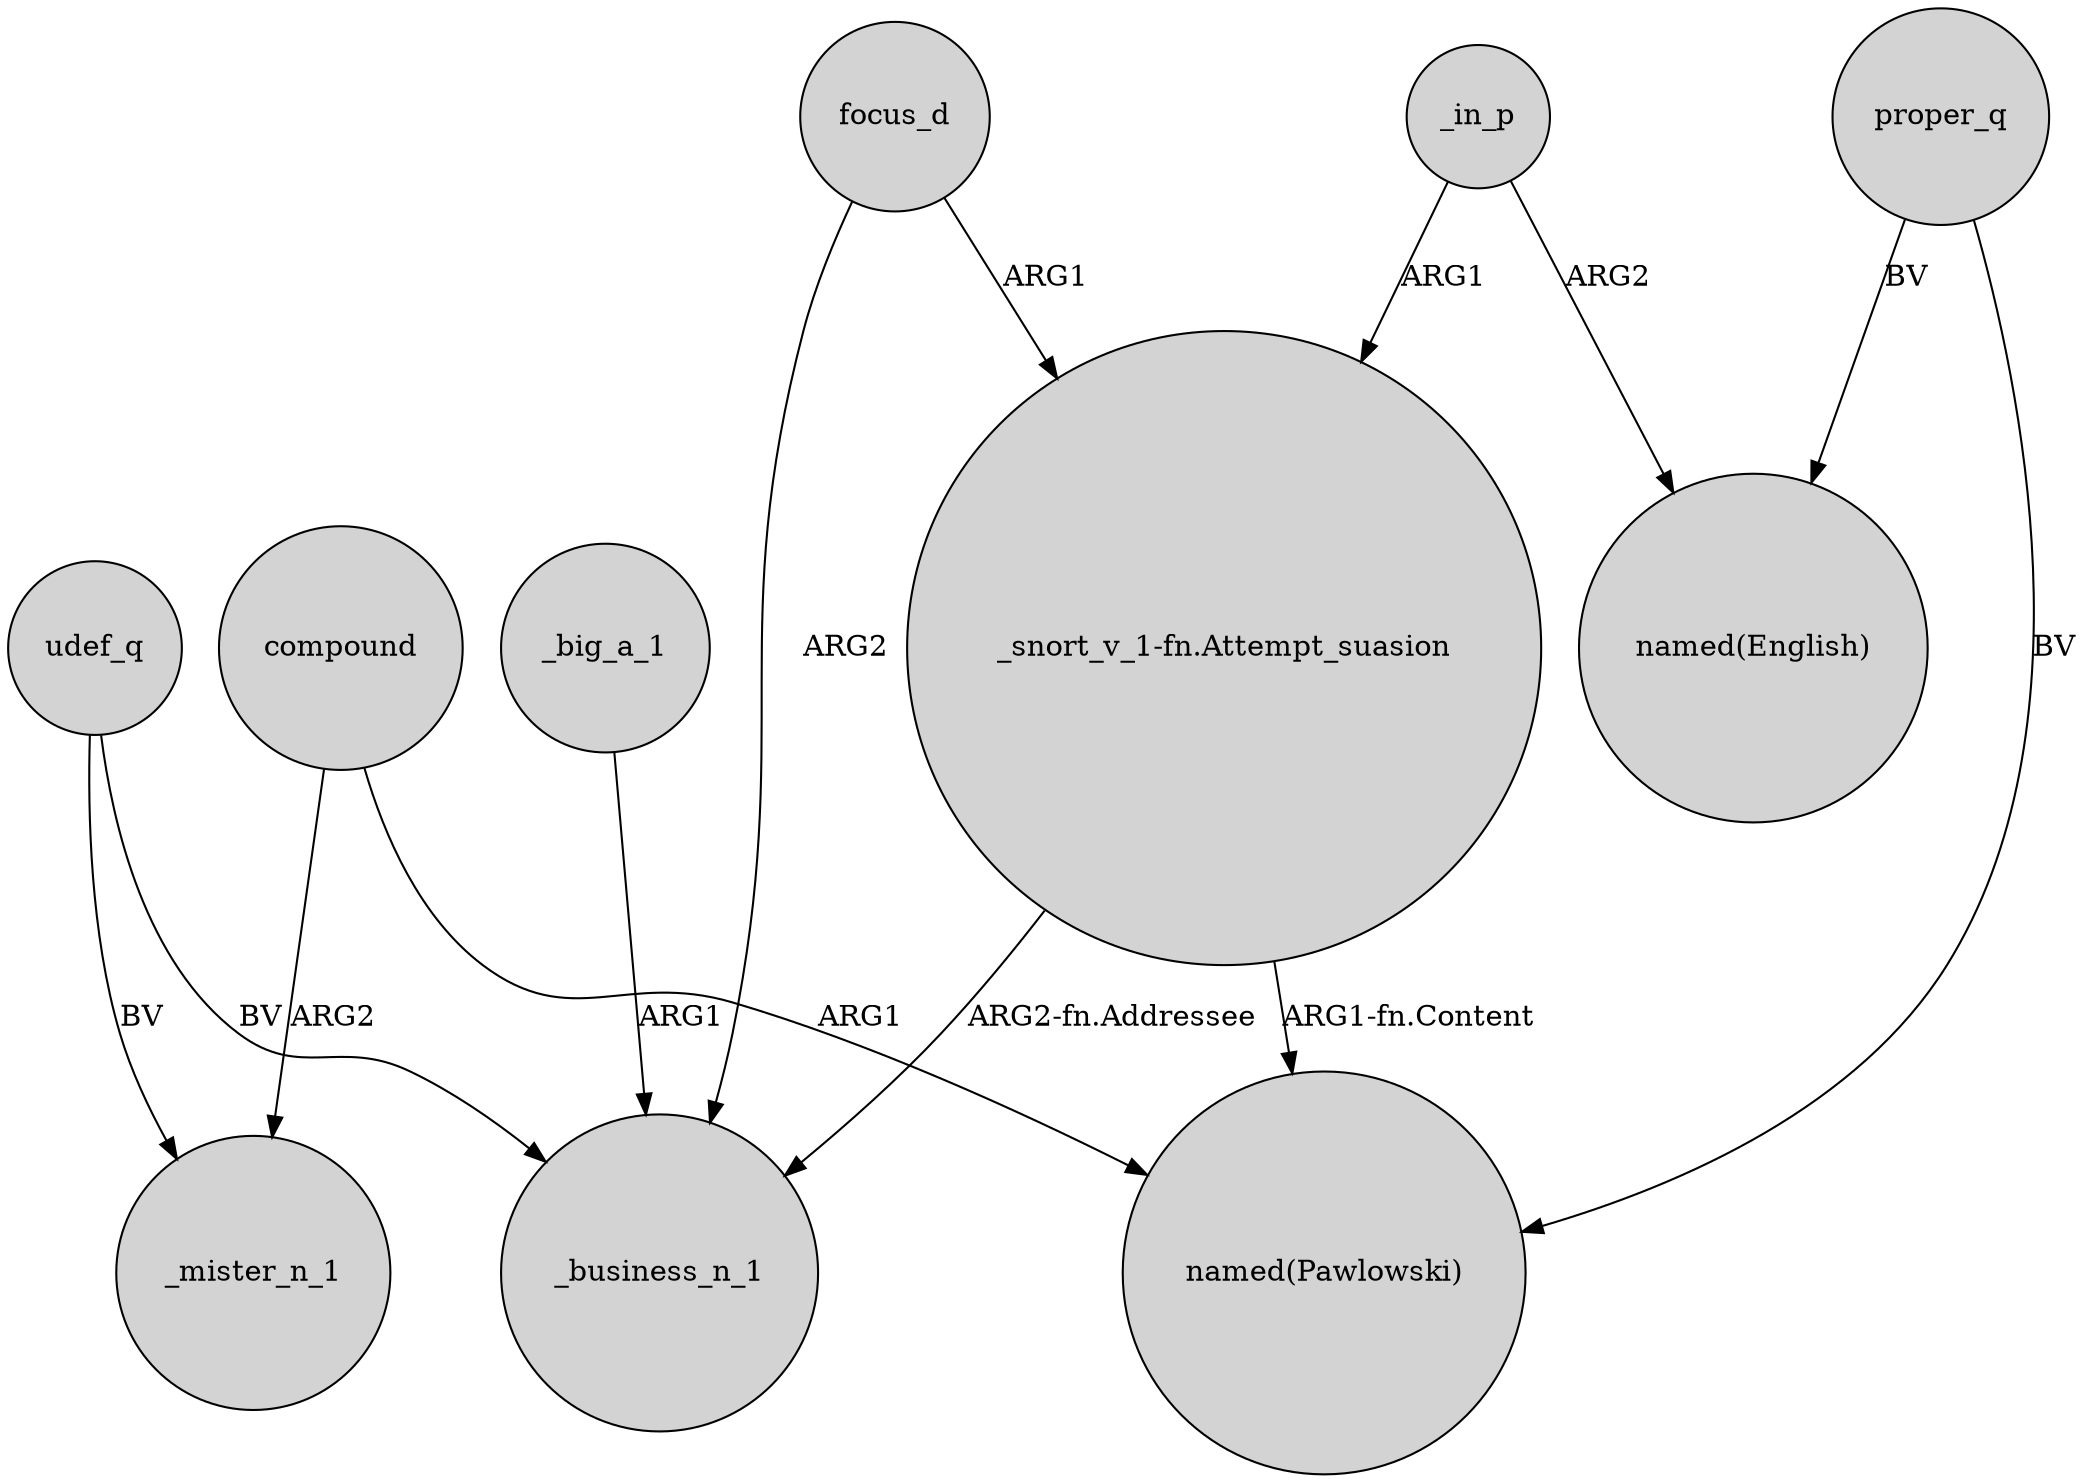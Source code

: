 digraph {
	node [shape=circle style=filled]
	"_snort_v_1-fn.Attempt_suasion" -> "named(Pawlowski)" [label="ARG1-fn.Content"]
	"_snort_v_1-fn.Attempt_suasion" -> _business_n_1 [label="ARG2-fn.Addressee"]
	compound -> _mister_n_1 [label=ARG2]
	_in_p -> "named(English)" [label=ARG2]
	udef_q -> _business_n_1 [label=BV]
	udef_q -> _mister_n_1 [label=BV]
	_big_a_1 -> _business_n_1 [label=ARG1]
	focus_d -> "_snort_v_1-fn.Attempt_suasion" [label=ARG1]
	compound -> "named(Pawlowski)" [label=ARG1]
	proper_q -> "named(Pawlowski)" [label=BV]
	proper_q -> "named(English)" [label=BV]
	focus_d -> _business_n_1 [label=ARG2]
	_in_p -> "_snort_v_1-fn.Attempt_suasion" [label=ARG1]
}
